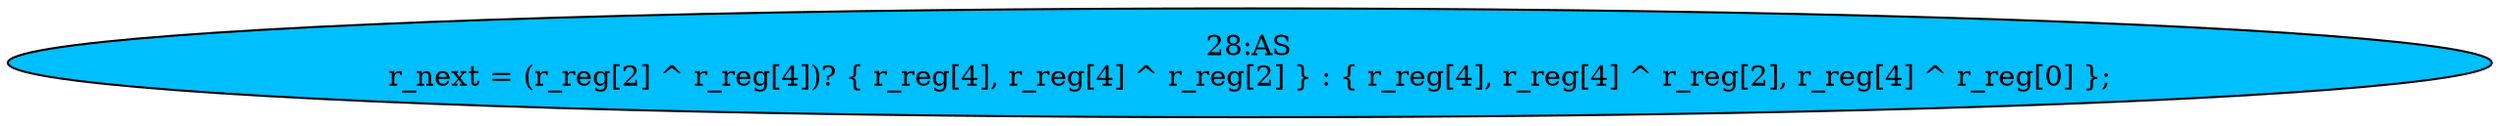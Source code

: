 strict digraph "" {
	node [label="\N"];
	"28:AS"	[ast="<pyverilog.vparser.ast.Assign object at 0x7fcb67f50050>",
		def_var="['r_next']",
		fillcolor=deepskyblue,
		label="28:AS
r_next = (r_reg[2] ^ r_reg[4])? { r_reg[4], r_reg[4] ^ r_reg[2] } : { r_reg[4], r_reg[4] ^ r_reg[2], r_reg[4] ^ r_reg[0] };",
		statements="[]",
		style=filled,
		typ=Assign,
		use_var="['r_reg', 'r_reg', 'r_reg', 'r_reg', 'r_reg', 'r_reg', 'r_reg', 'r_reg', 'r_reg', 'r_reg']"];
}
